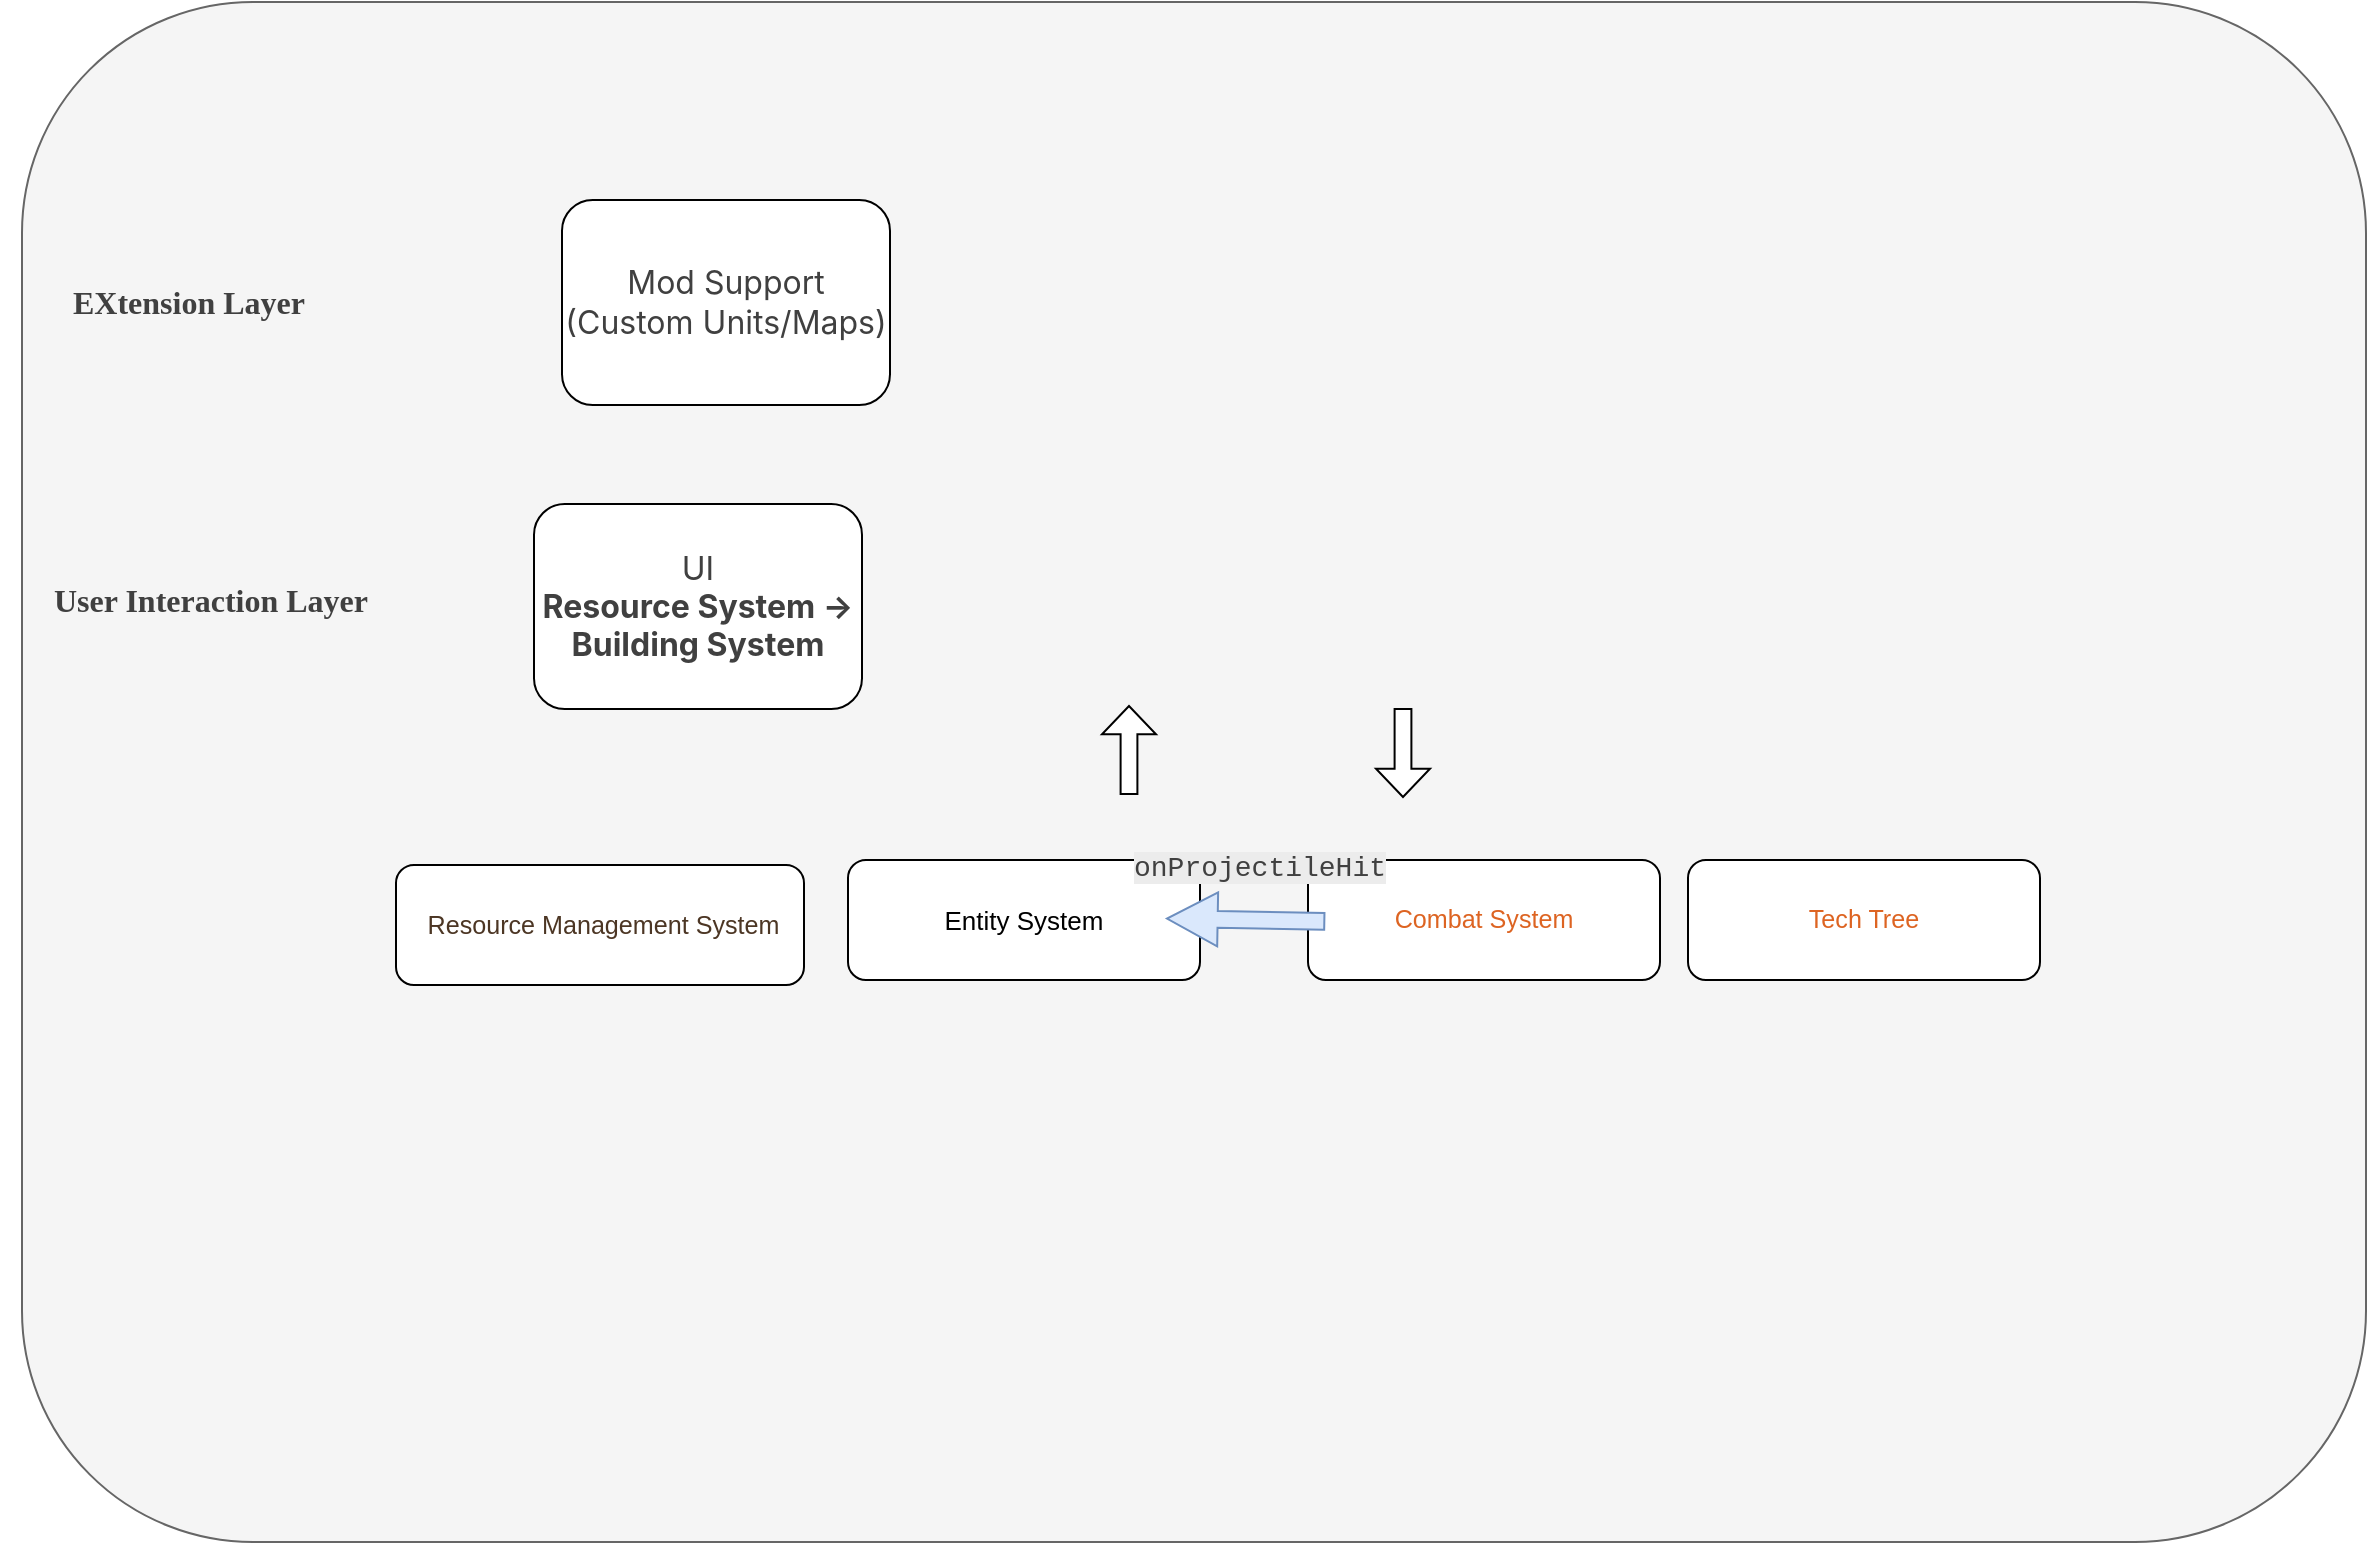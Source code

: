 <mxfile version="26.1.1">
  <diagram id="prtHgNgQTEPvFCAcTncT" name="Page-1">
    <mxGraphModel dx="2263" dy="2022" grid="1" gridSize="11" guides="1" tooltips="1" connect="1" arrows="1" fold="1" page="1" pageScale="1" pageWidth="827" pageHeight="1169" math="0" shadow="0">
      <root>
        <mxCell id="0" />
        <mxCell id="1" parent="0" />
        <mxCell id="HweDepV7xHmYjB-6LVF_-79" value="" style="rounded=1;whiteSpace=wrap;html=1;fillColor=#f5f5f5;strokeColor=#666666;fontColor=#333333;" vertex="1" parent="1">
          <mxGeometry x="-6" y="-154" width="1172" height="770" as="geometry" />
        </mxCell>
        <mxCell id="HweDepV7xHmYjB-6LVF_-11" value="&lt;p style=&quot;font-weight: var(--ds-font-weight-strong); font-size: 16.002px; line-height: var(--ds-md-line-height); margin: calc(var(--ds-md-zoom)*16px)0 calc(var(--ds-md-zoom)*12px)0; color: light-dark(rgb(64, 64, 64), rgb(182, 182, 182)); text-align: start; text-wrap-mode: wrap;&quot;&gt;&lt;strong style=&quot;line-height: 160%;&quot;&gt;User Interaction Layer&lt;/strong&gt;&lt;/p&gt;" style="text;html=1;align=center;verticalAlign=middle;resizable=0;points=[];autosize=1;strokeColor=none;fillColor=none;fontFamily=Comic Sans MS;strokeWidth=3;" vertex="1" parent="1">
          <mxGeometry x="-16.5" y="122.5" width="209" height="44" as="geometry" />
        </mxCell>
        <mxCell id="HweDepV7xHmYjB-6LVF_-18" value="&lt;span style=&quot;color: rgb(64, 64, 64); font-family: Inter, system-ui, -apple-system, BlinkMacSystemFont, &amp;quot;Segoe UI&amp;quot;, Roboto, &amp;quot;Noto Sans&amp;quot;, Ubuntu, Cantarell, &amp;quot;Helvetica Neue&amp;quot;, Oxygen, &amp;quot;Open Sans&amp;quot;, sans-serif; font-size: 16.002px; text-align: left;&quot;&gt;&lt;span&gt;UI&lt;/span&gt;&lt;/span&gt;&lt;div&gt;&lt;span style=&quot;color: rgb(64, 64, 64); font-family: Inter, system-ui, -apple-system, BlinkMacSystemFont, &amp;quot;Segoe UI&amp;quot;, Roboto, &amp;quot;Noto Sans&amp;quot;, Ubuntu, Cantarell, &amp;quot;Helvetica Neue&amp;quot;, Oxygen, &amp;quot;Open Sans&amp;quot;, sans-serif; font-size: 16.002px; text-align: left;&quot;&gt;&lt;strong&gt;Resource System → Building System&lt;/strong&gt;&lt;/span&gt;&lt;/div&gt;" style="rounded=1;whiteSpace=wrap;html=1;fontStyle=0" vertex="1" parent="1">
          <mxGeometry x="250" y="97" width="164" height="102.5" as="geometry" />
        </mxCell>
        <mxCell id="HweDepV7xHmYjB-6LVF_-24" value="&lt;pre style=&quot;font-family: var(--ds-font-family-code); overflow: auto; padding: calc(var(--ds-md-zoom)*8px)calc(var(--ds-md-zoom)*12px); text-wrap-mode: wrap; word-break: break-all; text-align: left; margin-top: 0px !important; margin-bottom: 0px !important;&quot;&gt;&lt;font style=&quot;font-size: 13px;&quot;&gt;Entity System&lt;/font&gt;&lt;/pre&gt;" style="rounded=1;whiteSpace=wrap;html=1;" vertex="1" parent="1">
          <mxGeometry x="407" y="275" width="176" height="60" as="geometry" />
        </mxCell>
        <mxCell id="HweDepV7xHmYjB-6LVF_-51" value="&lt;pre style=&quot;font-family: var(--ds-font-family-code); overflow: auto; padding: calc(var(--ds-md-zoom)*8px)calc(var(--ds-md-zoom)*12px); text-wrap-mode: wrap; word-break: break-all; text-align: left; margin-top: 0px !important; margin-bottom: 0px !important;&quot;&gt;&lt;pre style=&quot;font-family: var(--ds-font-family-code); overflow: auto; padding: calc(var(--ds-md-zoom)*8px)calc(var(--ds-md-zoom)*12px); text-wrap-mode: wrap; word-break: break-all; font-size: 12.573px; margin-top: 0px !important; margin-bottom: 0px !important;&quot;&gt;&lt;font style=&quot;color: light-dark(rgb(76, 54, 36), rgb(18, 18, 18));&quot;&gt; Resource Management System&lt;/font&gt;&lt;/pre&gt;&lt;/pre&gt;" style="rounded=1;whiteSpace=wrap;html=1;" vertex="1" parent="1">
          <mxGeometry x="181" y="277.5" width="204" height="60" as="geometry" />
        </mxCell>
        <mxCell id="HweDepV7xHmYjB-6LVF_-52" value="&lt;pre style=&quot;font-family: var(--ds-font-family-code); overflow: auto; padding: calc(var(--ds-md-zoom)*8px)calc(var(--ds-md-zoom)*12px); text-wrap-mode: wrap; word-break: break-all; text-align: left; margin-top: 0px !important; margin-bottom: 0px !important;&quot;&gt;&lt;pre style=&quot;font-family: var(--ds-font-family-code); overflow: auto; padding: calc(var(--ds-md-zoom)*8px)calc(var(--ds-md-zoom)*12px); text-wrap-mode: wrap; word-break: break-all; font-size: 12.573px; margin-top: 0px !important; margin-bottom: 0px !important;&quot;&gt;&lt;font style=&quot;color: light-dark(rgb(221, 100, 34), rgb(18, 18, 18));&quot;&gt;Combat System&lt;/font&gt;&lt;/pre&gt;&lt;/pre&gt;" style="rounded=1;whiteSpace=wrap;html=1;" vertex="1" parent="1">
          <mxGeometry x="637" y="275" width="176" height="60" as="geometry" />
        </mxCell>
        <mxCell id="HweDepV7xHmYjB-6LVF_-54" value="&lt;pre style=&quot;font-family: var(--ds-font-family-code); overflow: auto; padding: calc(var(--ds-md-zoom)*8px)calc(var(--ds-md-zoom)*12px); text-wrap-mode: wrap; word-break: break-all; text-align: left; margin-top: 0px !important; margin-bottom: 0px !important;&quot;&gt;&lt;pre style=&quot;font-family: var(--ds-font-family-code); overflow: auto; padding: calc(var(--ds-md-zoom)*8px)calc(var(--ds-md-zoom)*12px); text-wrap-mode: wrap; word-break: break-all; font-size: 12.573px; margin-top: 0px !important; margin-bottom: 0px !important;&quot;&gt;&lt;font color=&quot;#dd6422&quot;&gt;Tech Tree&lt;/font&gt;&lt;/pre&gt;&lt;/pre&gt;" style="rounded=1;whiteSpace=wrap;html=1;" vertex="1" parent="1">
          <mxGeometry x="827" y="275" width="176" height="60" as="geometry" />
        </mxCell>
        <mxCell id="HweDepV7xHmYjB-6LVF_-59" value="" style="shape=singleArrow;direction=north;whiteSpace=wrap;html=1;arrowWidth=0.311;arrowSize=0.322;" vertex="1" parent="1">
          <mxGeometry x="534" y="198" width="27" height="44" as="geometry" />
        </mxCell>
        <mxCell id="HweDepV7xHmYjB-6LVF_-61" value="" style="shape=singleArrow;direction=north;whiteSpace=wrap;html=1;arrowWidth=0.311;arrowSize=0.322;rotation=-180;" vertex="1" parent="1">
          <mxGeometry x="671" y="199.5" width="27" height="44" as="geometry" />
        </mxCell>
        <mxCell id="HweDepV7xHmYjB-6LVF_-70" value="" style="shape=singleArrow;direction=north;whiteSpace=wrap;html=1;arrowWidth=0.311;arrowSize=0.322;rotation=-89;fillColor=#dae8fc;strokeColor=#6c8ebf;" vertex="1" parent="1">
          <mxGeometry x="592.33" y="265.63" width="27" height="78.67" as="geometry" />
        </mxCell>
        <mxCell id="HweDepV7xHmYjB-6LVF_-71" value="&lt;span style=&quot;color: rgb(64, 64, 64); font-family: Menlo, &amp;quot;Roboto Mono&amp;quot;, &amp;quot;Courier New&amp;quot;, Courier, monospace, Inter, sans-serif; font-size: 14.002px; text-align: left; background-color: rgb(236, 236, 236);&quot;&gt;onProjectileHit&lt;/span&gt;" style="text;html=1;align=center;verticalAlign=middle;whiteSpace=wrap;rounded=0;" vertex="1" parent="1">
          <mxGeometry x="583" y="264" width="60" height="30" as="geometry" />
        </mxCell>
        <mxCell id="HweDepV7xHmYjB-6LVF_-72" value="&lt;span style=&quot;color: rgb(64, 64, 64); font-family: Inter, system-ui, -apple-system, BlinkMacSystemFont, &amp;quot;Segoe UI&amp;quot;, Roboto, &amp;quot;Noto Sans&amp;quot;, Ubuntu, Cantarell, &amp;quot;Helvetica Neue&amp;quot;, Oxygen, &amp;quot;Open Sans&amp;quot;, sans-serif; font-size: 16.002px; text-align: left;&quot;&gt;Mod Support (Custom Units/Maps)&lt;/span&gt;" style="rounded=1;whiteSpace=wrap;html=1;" vertex="1" parent="1">
          <mxGeometry x="264" y="-55" width="164" height="102.5" as="geometry" />
        </mxCell>
        <mxCell id="HweDepV7xHmYjB-6LVF_-76" value="&lt;p style=&quot;font-size: 16.002px; line-height: var(--ds-md-line-height); margin: calc(var(--ds-md-zoom)*16px)0 calc(var(--ds-md-zoom)*12px)0; color: light-dark(rgb(64, 64, 64), rgb(182, 182, 182)); text-align: start; text-wrap-mode: wrap;&quot;&gt;&lt;b&gt;EXtension Layer&lt;/b&gt;&lt;/p&gt;&lt;p style=&quot;font-size: 16.002px; line-height: var(--ds-md-line-height); margin: calc(var(--ds-md-zoom)*16px)0 calc(var(--ds-md-zoom)*12px)0; color: light-dark(rgb(64, 64, 64), rgb(182, 182, 182)); text-align: start; text-wrap-mode: wrap;&quot;&gt;&lt;b&gt;&lt;br&gt;&lt;/b&gt;&lt;/p&gt;" style="text;html=1;align=center;verticalAlign=middle;resizable=0;points=[];autosize=1;strokeColor=none;fillColor=none;fontFamily=Comic Sans MS;strokeWidth=3;" vertex="1" parent="1">
          <mxGeometry y="-22" width="154" height="55" as="geometry" />
        </mxCell>
      </root>
    </mxGraphModel>
  </diagram>
</mxfile>
